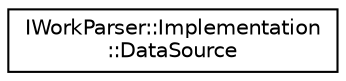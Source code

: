 digraph "类继承关系图"
{
  edge [fontname="Helvetica",fontsize="10",labelfontname="Helvetica",labelfontsize="10"];
  node [fontname="Helvetica",fontsize="10",shape=record];
  rankdir="LR";
  Node0 [label="IWorkParser::Implementation\l::DataSource",height=0.2,width=0.4,color="black", fillcolor="white", style="filled",URL="$class_i_work_parser_1_1_implementation_1_1_data_source.html"];
}

